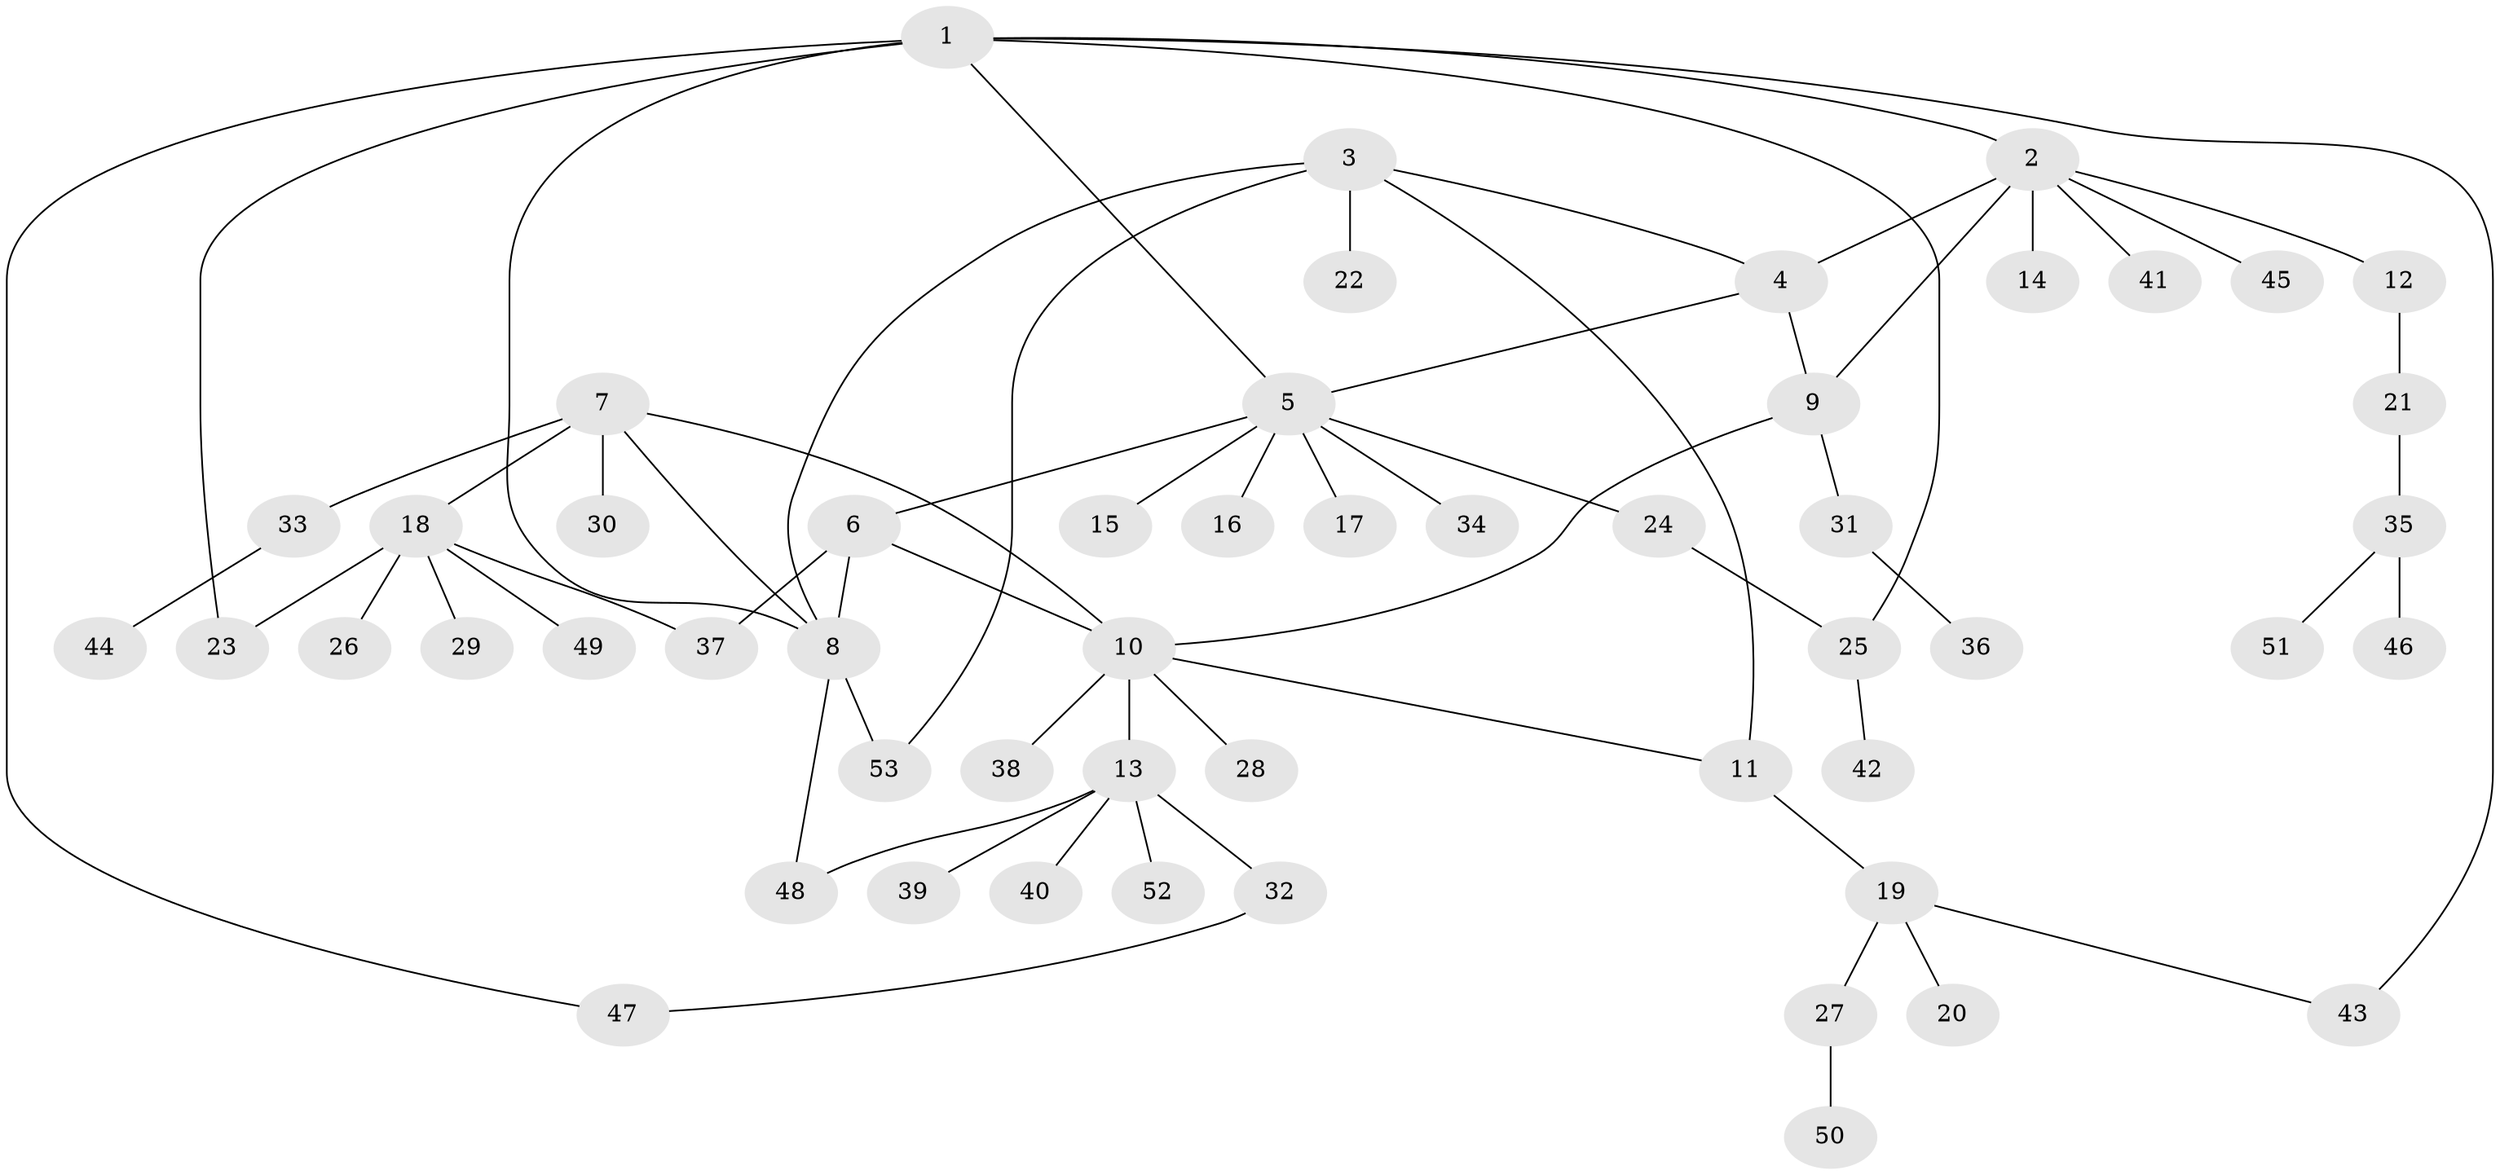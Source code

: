 // Generated by graph-tools (version 1.1) at 2025/50/03/09/25 03:50:32]
// undirected, 53 vertices, 66 edges
graph export_dot {
graph [start="1"]
  node [color=gray90,style=filled];
  1;
  2;
  3;
  4;
  5;
  6;
  7;
  8;
  9;
  10;
  11;
  12;
  13;
  14;
  15;
  16;
  17;
  18;
  19;
  20;
  21;
  22;
  23;
  24;
  25;
  26;
  27;
  28;
  29;
  30;
  31;
  32;
  33;
  34;
  35;
  36;
  37;
  38;
  39;
  40;
  41;
  42;
  43;
  44;
  45;
  46;
  47;
  48;
  49;
  50;
  51;
  52;
  53;
  1 -- 2;
  1 -- 5;
  1 -- 8;
  1 -- 23;
  1 -- 25;
  1 -- 43;
  1 -- 47;
  2 -- 4;
  2 -- 9;
  2 -- 12;
  2 -- 14;
  2 -- 41;
  2 -- 45;
  3 -- 4;
  3 -- 8;
  3 -- 11;
  3 -- 22;
  3 -- 53;
  4 -- 5;
  4 -- 9;
  5 -- 6;
  5 -- 15;
  5 -- 16;
  5 -- 17;
  5 -- 24;
  5 -- 34;
  6 -- 8;
  6 -- 10;
  6 -- 37;
  7 -- 8;
  7 -- 10;
  7 -- 18;
  7 -- 30;
  7 -- 33;
  8 -- 48;
  8 -- 53;
  9 -- 10;
  9 -- 31;
  10 -- 11;
  10 -- 13;
  10 -- 28;
  10 -- 38;
  11 -- 19;
  12 -- 21;
  13 -- 32;
  13 -- 39;
  13 -- 40;
  13 -- 48;
  13 -- 52;
  18 -- 23;
  18 -- 26;
  18 -- 29;
  18 -- 37;
  18 -- 49;
  19 -- 20;
  19 -- 27;
  19 -- 43;
  21 -- 35;
  24 -- 25;
  25 -- 42;
  27 -- 50;
  31 -- 36;
  32 -- 47;
  33 -- 44;
  35 -- 46;
  35 -- 51;
}
